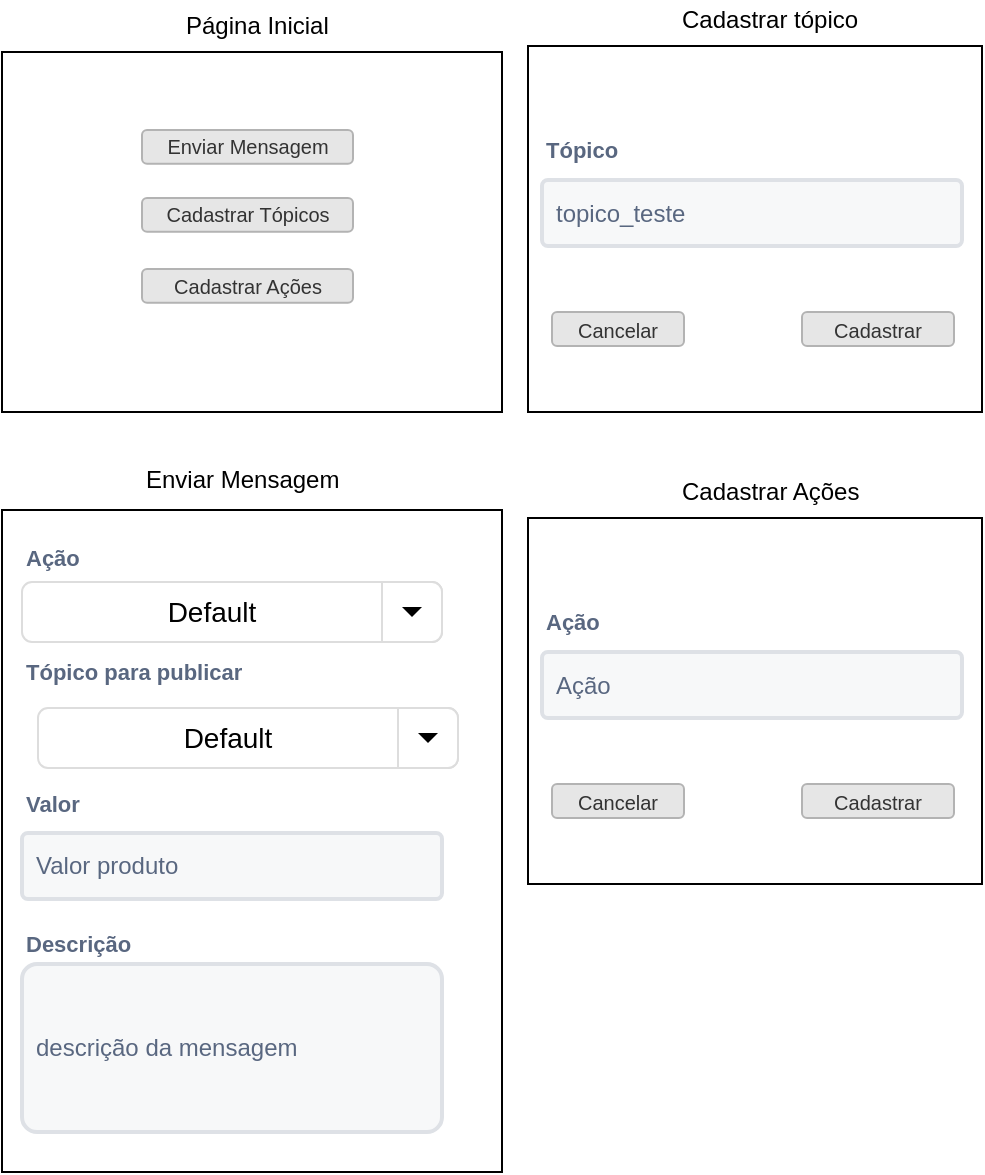 <mxfile pages="1" version="11.2.4" type="device"><diagram id="QwhnVf61dVHvWI_cIHHZ" name="Page-1"><mxGraphModel dx="1041" dy="515" grid="1" gridSize="10" guides="1" tooltips="1" connect="1" arrows="1" fold="1" page="1" pageScale="1" pageWidth="827" pageHeight="1169" math="0" shadow="0"><root><mxCell id="0"/><mxCell id="1" parent="0"/><mxCell id="cGpMv9oodQijkbRpvicQ-1" value="" style="rounded=0;whiteSpace=wrap;html=1;" parent="1" vertex="1"><mxGeometry x="30" y="70" width="250" height="180" as="geometry"/></mxCell><mxCell id="cGpMv9oodQijkbRpvicQ-5" value="Página Inicial" style="text;html=1;resizable=0;points=[];autosize=1;align=left;verticalAlign=top;spacingTop=-4;" parent="1" vertex="1"><mxGeometry x="120" y="47" width="90" height="20" as="geometry"/></mxCell><mxCell id="cGpMv9oodQijkbRpvicQ-7" value="Cadastrar Tópicos" style="rounded=1;html=1;shadow=0;dashed=0;whiteSpace=wrap;fontSize=10;fillColor=#E6E6E6;align=center;strokeColor=#B3B3B3;fontColor=#333333;" parent="1" vertex="1"><mxGeometry x="100" y="143" width="105.5" height="16.88" as="geometry"/></mxCell><mxCell id="cGpMv9oodQijkbRpvicQ-8" value="" style="rounded=0;whiteSpace=wrap;html=1;" parent="1" vertex="1"><mxGeometry x="293" y="67" width="227" height="183" as="geometry"/></mxCell><mxCell id="cGpMv9oodQijkbRpvicQ-9" value="Tópico" style="fillColor=none;strokeColor=none;html=1;fontSize=11;fontStyle=0;align=left;fontColor=#596780;fontStyle=1;fontSize=11" parent="1" vertex="1"><mxGeometry x="300" y="109" width="210" height="20" as="geometry"/></mxCell><mxCell id="cGpMv9oodQijkbRpvicQ-10" value="topico_teste" style="rounded=1;arcSize=9;fillColor=#F7F8F9;align=left;spacingLeft=5;strokeColor=#DEE1E6;html=1;strokeWidth=2;fontColor=#596780;fontSize=12" parent="1" vertex="1"><mxGeometry x="300" y="134" width="210" height="33" as="geometry"/></mxCell><mxCell id="cGpMv9oodQijkbRpvicQ-11" value="Cadastrar" style="rounded=1;html=1;shadow=0;dashed=0;whiteSpace=wrap;fontSize=10;fillColor=#E6E6E6;align=center;strokeColor=#B3B3B3;fontColor=#333333;" parent="1" vertex="1"><mxGeometry x="430" y="200" width="76" height="17" as="geometry"/></mxCell><mxCell id="cGpMv9oodQijkbRpvicQ-12" value="Cancelar" style="rounded=1;html=1;shadow=0;dashed=0;whiteSpace=wrap;fontSize=10;fillColor=#E6E6E6;align=center;strokeColor=#B3B3B3;fontColor=#333333;" parent="1" vertex="1"><mxGeometry x="305" y="200" width="66" height="17" as="geometry"/></mxCell><mxCell id="cGpMv9oodQijkbRpvicQ-13" value="Cadastrar tópico" style="text;html=1;resizable=0;points=[];autosize=1;align=left;verticalAlign=top;spacingTop=-4;" parent="1" vertex="1"><mxGeometry x="368" y="44" width="100" height="20" as="geometry"/></mxCell><mxCell id="cGpMv9oodQijkbRpvicQ-14" value="" style="rounded=0;whiteSpace=wrap;html=1;" parent="1" vertex="1"><mxGeometry x="30" y="299" width="250" height="331" as="geometry"/></mxCell><mxCell id="cGpMv9oodQijkbRpvicQ-15" value="Ação" style="fillColor=none;strokeColor=none;html=1;fontSize=11;fontStyle=0;align=left;fontColor=#596780;fontStyle=1;fontSize=11" parent="1" vertex="1"><mxGeometry x="40" y="313" width="210" height="20" as="geometry"/></mxCell><mxCell id="cGpMv9oodQijkbRpvicQ-17" value="Enviar Mensagem" style="text;html=1;resizable=0;points=[];autosize=1;align=left;verticalAlign=top;spacingTop=-4;" parent="1" vertex="1"><mxGeometry x="100" y="274" width="110" height="20" as="geometry"/></mxCell><mxCell id="cGpMv9oodQijkbRpvicQ-18" value="Valor" style="fillColor=none;strokeColor=none;html=1;fontSize=11;fontStyle=0;align=left;fontColor=#596780;fontStyle=1;fontSize=11" parent="1" vertex="1"><mxGeometry x="40" y="435.5" width="210" height="20" as="geometry"/></mxCell><mxCell id="cGpMv9oodQijkbRpvicQ-19" value="Valor produto" style="rounded=1;arcSize=9;fillColor=#F7F8F9;align=left;spacingLeft=5;strokeColor=#DEE1E6;html=1;strokeWidth=2;fontColor=#596780;fontSize=12" parent="1" vertex="1"><mxGeometry x="40" y="460.5" width="210" height="33" as="geometry"/></mxCell><mxCell id="cGpMv9oodQijkbRpvicQ-20" value="Descrição" style="fillColor=none;strokeColor=none;html=1;fontSize=11;fontStyle=0;align=left;fontColor=#596780;fontStyle=1;fontSize=11" parent="1" vertex="1"><mxGeometry x="40" y="506" width="210" height="20" as="geometry"/></mxCell><mxCell id="cGpMv9oodQijkbRpvicQ-21" value="descrição da mensagem" style="rounded=1;arcSize=9;fillColor=#F7F8F9;align=left;spacingLeft=5;strokeColor=#DEE1E6;html=1;strokeWidth=2;fontColor=#596780;fontSize=12" parent="1" vertex="1"><mxGeometry x="40" y="526" width="210" height="84" as="geometry"/></mxCell><mxCell id="cGpMv9oodQijkbRpvicQ-26" value="Tópico para publicar" style="fillColor=none;strokeColor=none;html=1;fontSize=11;fontStyle=0;align=left;fontColor=#596780;fontStyle=1;fontSize=11" parent="1" vertex="1"><mxGeometry x="40" y="370" width="210" height="20" as="geometry"/></mxCell><mxCell id="lZ_JLHtk1xW1NAi-v29C-1" value="Enviar Mensagem" style="rounded=1;html=1;shadow=0;dashed=0;whiteSpace=wrap;fontSize=10;fillColor=#E6E6E6;align=center;strokeColor=#B3B3B3;fontColor=#333333;" parent="1" vertex="1"><mxGeometry x="100" y="109" width="105.5" height="16.88" as="geometry"/></mxCell><mxCell id="rtw5Zah4t-BXuIPol6KU-1" value="Cadastrar Ações" style="rounded=1;html=1;shadow=0;dashed=0;whiteSpace=wrap;fontSize=10;fillColor=#E6E6E6;align=center;strokeColor=#B3B3B3;fontColor=#333333;" parent="1" vertex="1"><mxGeometry x="100" y="178.5" width="105.5" height="16.88" as="geometry"/></mxCell><mxCell id="rtw5Zah4t-BXuIPol6KU-2" value="" style="rounded=0;whiteSpace=wrap;html=1;" parent="1" vertex="1"><mxGeometry x="293" y="303" width="227" height="183" as="geometry"/></mxCell><mxCell id="rtw5Zah4t-BXuIPol6KU-3" value="Ação" style="fillColor=none;strokeColor=none;html=1;fontSize=11;fontStyle=0;align=left;fontColor=#596780;fontStyle=1;fontSize=11" parent="1" vertex="1"><mxGeometry x="300" y="345" width="210" height="20" as="geometry"/></mxCell><mxCell id="rtw5Zah4t-BXuIPol6KU-4" value="Ação" style="rounded=1;arcSize=9;fillColor=#F7F8F9;align=left;spacingLeft=5;strokeColor=#DEE1E6;html=1;strokeWidth=2;fontColor=#596780;fontSize=12" parent="1" vertex="1"><mxGeometry x="300" y="370" width="210" height="33" as="geometry"/></mxCell><mxCell id="rtw5Zah4t-BXuIPol6KU-5" value="Cadastrar" style="rounded=1;html=1;shadow=0;dashed=0;whiteSpace=wrap;fontSize=10;fillColor=#E6E6E6;align=center;strokeColor=#B3B3B3;fontColor=#333333;" parent="1" vertex="1"><mxGeometry x="430" y="436" width="76" height="17" as="geometry"/></mxCell><mxCell id="rtw5Zah4t-BXuIPol6KU-6" value="Cancelar" style="rounded=1;html=1;shadow=0;dashed=0;whiteSpace=wrap;fontSize=10;fillColor=#E6E6E6;align=center;strokeColor=#B3B3B3;fontColor=#333333;" parent="1" vertex="1"><mxGeometry x="305" y="436" width="66" height="17" as="geometry"/></mxCell><mxCell id="rtw5Zah4t-BXuIPol6KU-7" value="Cadastrar Ações" style="text;html=1;resizable=0;points=[];autosize=1;align=left;verticalAlign=top;spacingTop=-4;" parent="1" vertex="1"><mxGeometry x="368" y="280" width="100" height="20" as="geometry"/></mxCell><mxCell id="rtw5Zah4t-BXuIPol6KU-9" value="Default" style="html=1;shadow=0;dashed=0;shape=mxgraph.bootstrap.rrect;fillColor=#ffffff;align=center;rSize=5;strokeColor=#dddddd;spacingRight=20;fontSize=14;whiteSpace=wrap;" parent="1" vertex="1"><mxGeometry x="40" y="335" width="210" height="30" as="geometry"/></mxCell><mxCell id="rtw5Zah4t-BXuIPol6KU-10" value="" style="strokeColor=inherit;fillColor=inherit;gradientColor=inherit;html=1;shadow=0;dashed=0;shape=mxgraph.bootstrap.rightButton;rSize=5;perimeter=none;resizeHeight=1;" parent="rtw5Zah4t-BXuIPol6KU-9" vertex="1"><mxGeometry x="1" width="30" height="30" relative="1" as="geometry"><mxPoint x="-30" as="offset"/></mxGeometry></mxCell><mxCell id="rtw5Zah4t-BXuIPol6KU-11" value="" style="shape=triangle;direction=south;fillColor=#000000;strokeColor=none;perimeter=none;" parent="rtw5Zah4t-BXuIPol6KU-10" vertex="1"><mxGeometry x="1" y="0.5" width="10" height="5" relative="1" as="geometry"><mxPoint x="-20" y="-2.5" as="offset"/></mxGeometry></mxCell><mxCell id="lwqcis8_eL_sCJntGvZd-1" value="Default" style="html=1;shadow=0;dashed=0;shape=mxgraph.bootstrap.rrect;fillColor=#ffffff;align=center;rSize=5;strokeColor=#dddddd;spacingRight=20;fontSize=14;whiteSpace=wrap;" vertex="1" parent="1"><mxGeometry x="48" y="398" width="210" height="30" as="geometry"/></mxCell><mxCell id="lwqcis8_eL_sCJntGvZd-2" value="" style="strokeColor=inherit;fillColor=inherit;gradientColor=inherit;html=1;shadow=0;dashed=0;shape=mxgraph.bootstrap.rightButton;rSize=5;perimeter=none;resizeHeight=1;" vertex="1" parent="lwqcis8_eL_sCJntGvZd-1"><mxGeometry x="1" width="30" height="30" relative="1" as="geometry"><mxPoint x="-30" as="offset"/></mxGeometry></mxCell><mxCell id="lwqcis8_eL_sCJntGvZd-3" value="" style="shape=triangle;direction=south;fillColor=#000000;strokeColor=none;perimeter=none;" vertex="1" parent="lwqcis8_eL_sCJntGvZd-2"><mxGeometry x="1" y="0.5" width="10" height="5" relative="1" as="geometry"><mxPoint x="-20" y="-2.5" as="offset"/></mxGeometry></mxCell></root></mxGraphModel></diagram></mxfile>